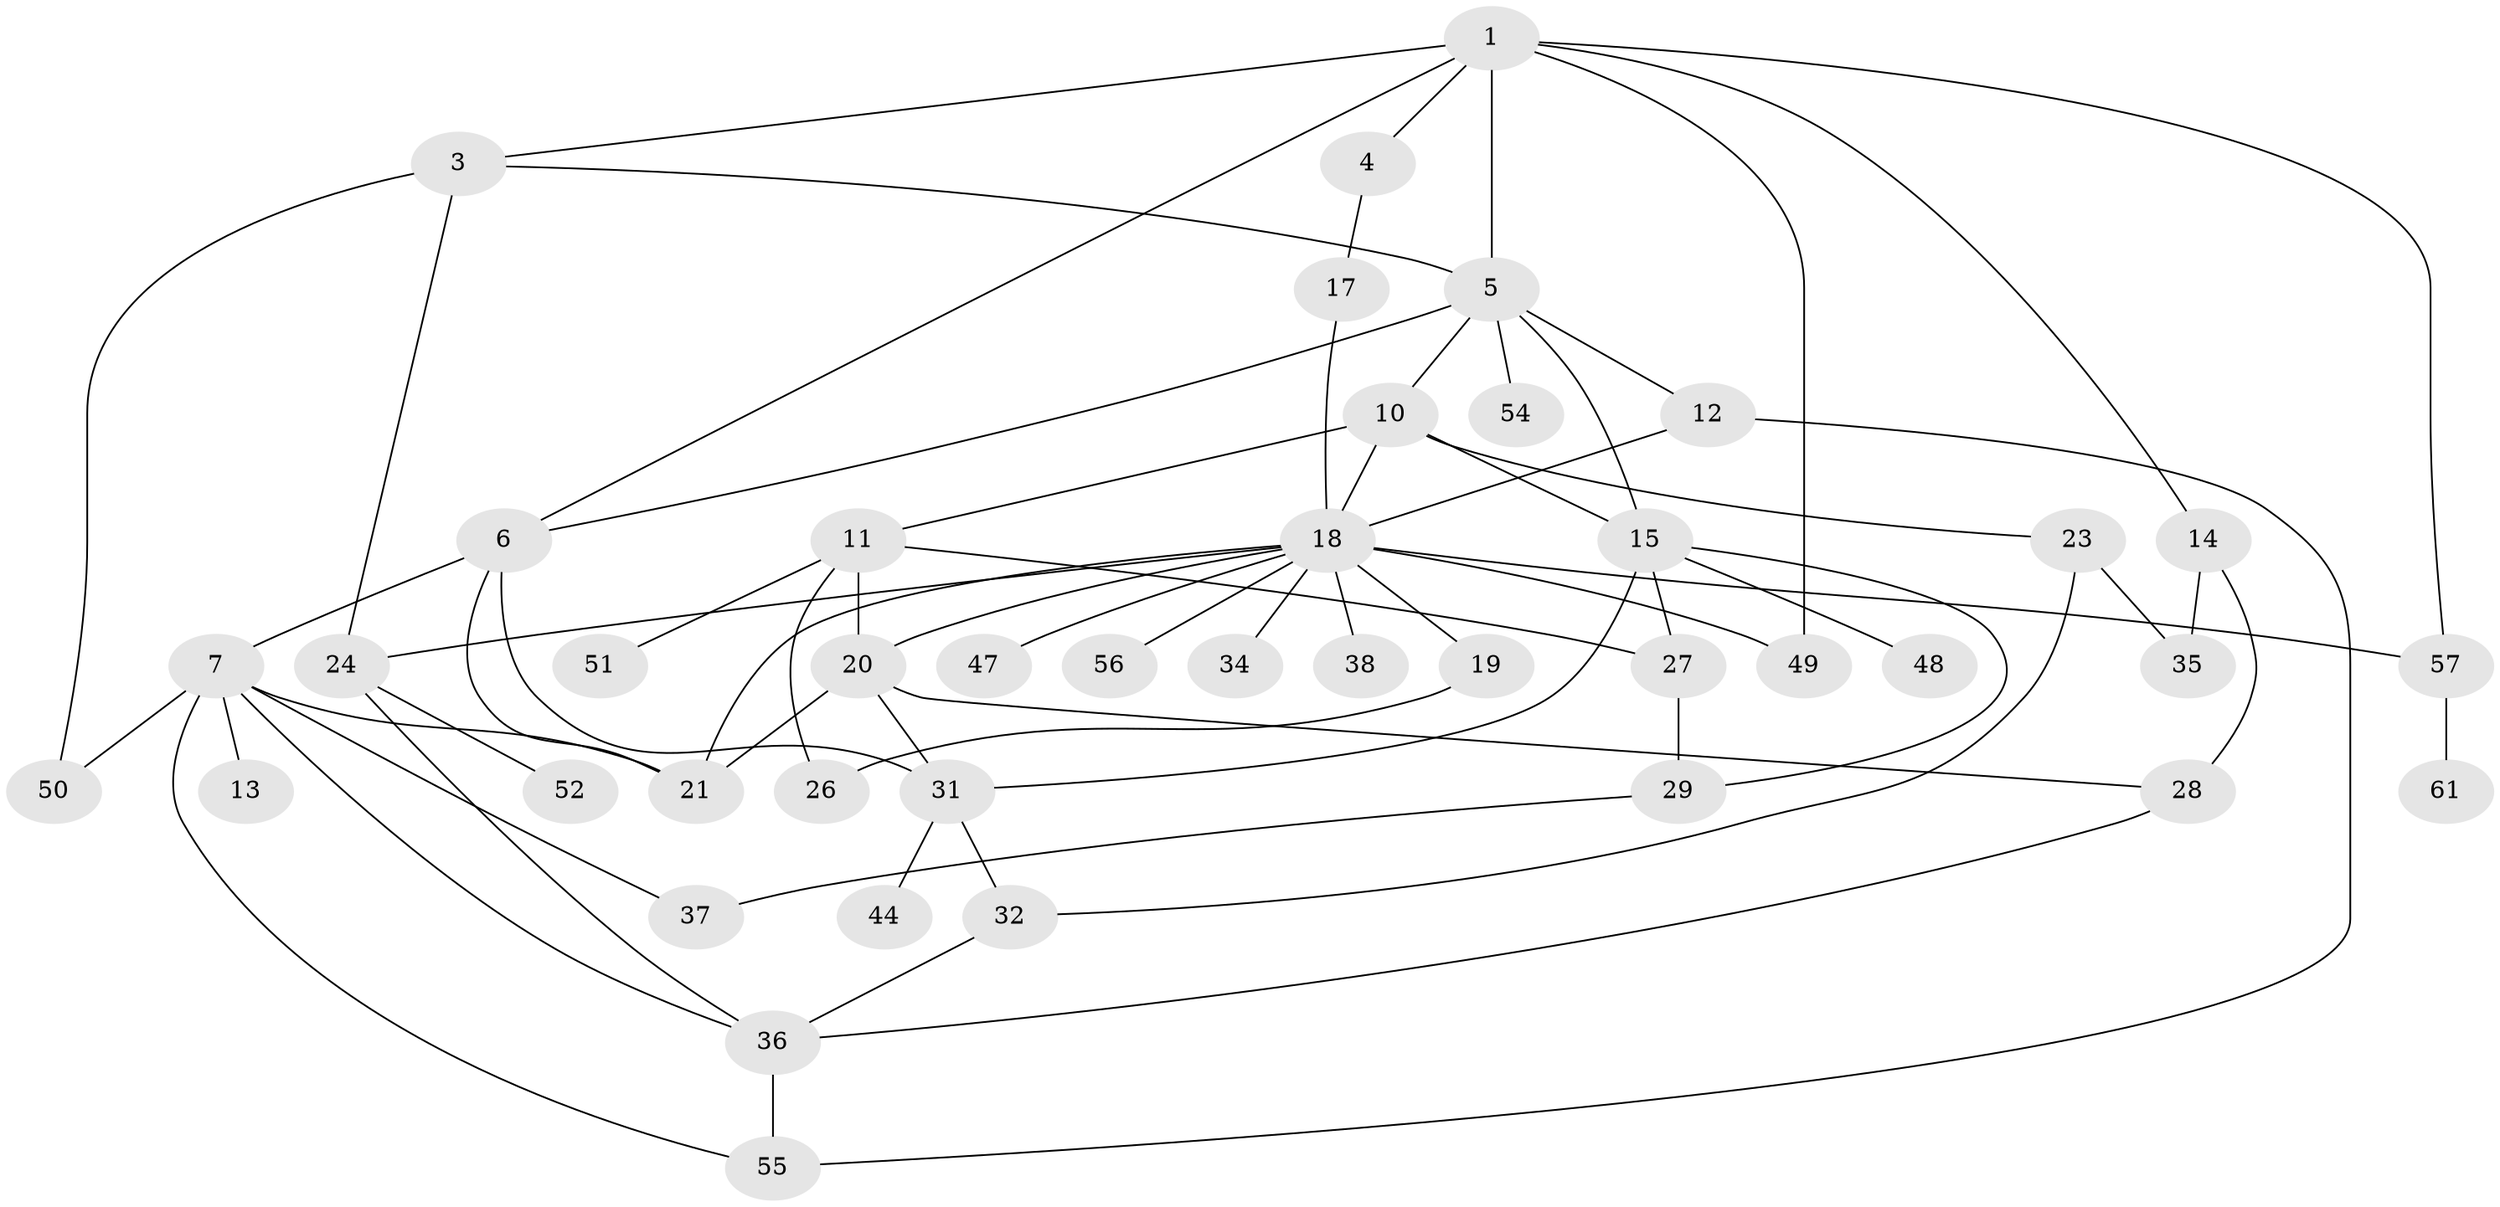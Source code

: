 // Generated by graph-tools (version 1.1) at 2025/23/03/03/25 07:23:32]
// undirected, 42 vertices, 68 edges
graph export_dot {
graph [start="1"]
  node [color=gray90,style=filled];
  1 [super="+2"];
  3 [super="+22"];
  4;
  5 [super="+16"];
  6 [super="+9"];
  7 [super="+8"];
  10;
  11 [super="+25"];
  12;
  13;
  14 [super="+45"];
  15 [super="+58"];
  17;
  18 [super="+42"];
  19;
  20 [super="+33"];
  21;
  23 [super="+46"];
  24 [super="+39"];
  26;
  27;
  28 [super="+40"];
  29 [super="+30"];
  31 [super="+43"];
  32 [super="+59"];
  34;
  35 [super="+41"];
  36 [super="+60"];
  37;
  38;
  44;
  47;
  48;
  49;
  50 [super="+53"];
  51;
  52;
  54;
  55;
  56;
  57;
  61;
  1 -- 5;
  1 -- 49;
  1 -- 3;
  1 -- 4;
  1 -- 6;
  1 -- 57;
  1 -- 14;
  3 -- 50;
  3 -- 24;
  3 -- 5;
  4 -- 17;
  5 -- 6;
  5 -- 10;
  5 -- 12;
  5 -- 15;
  5 -- 54;
  6 -- 7;
  6 -- 21;
  6 -- 31;
  7 -- 37;
  7 -- 50;
  7 -- 21;
  7 -- 55;
  7 -- 13;
  7 -- 36;
  10 -- 11;
  10 -- 23;
  10 -- 15;
  10 -- 18;
  11 -- 20;
  11 -- 26;
  11 -- 27;
  11 -- 51;
  12 -- 18;
  12 -- 55;
  14 -- 28;
  14 -- 35;
  15 -- 48;
  15 -- 27;
  15 -- 29;
  15 -- 31;
  17 -- 18;
  18 -- 19 [weight=2];
  18 -- 24;
  18 -- 34;
  18 -- 38;
  18 -- 56;
  18 -- 21;
  18 -- 49;
  18 -- 57;
  18 -- 47;
  18 -- 20;
  19 -- 26;
  20 -- 21;
  20 -- 28;
  20 -- 31;
  23 -- 32;
  23 -- 35;
  24 -- 36;
  24 -- 52;
  27 -- 29;
  28 -- 36;
  29 -- 37;
  31 -- 32;
  31 -- 44;
  32 -- 36;
  36 -- 55;
  57 -- 61;
}
